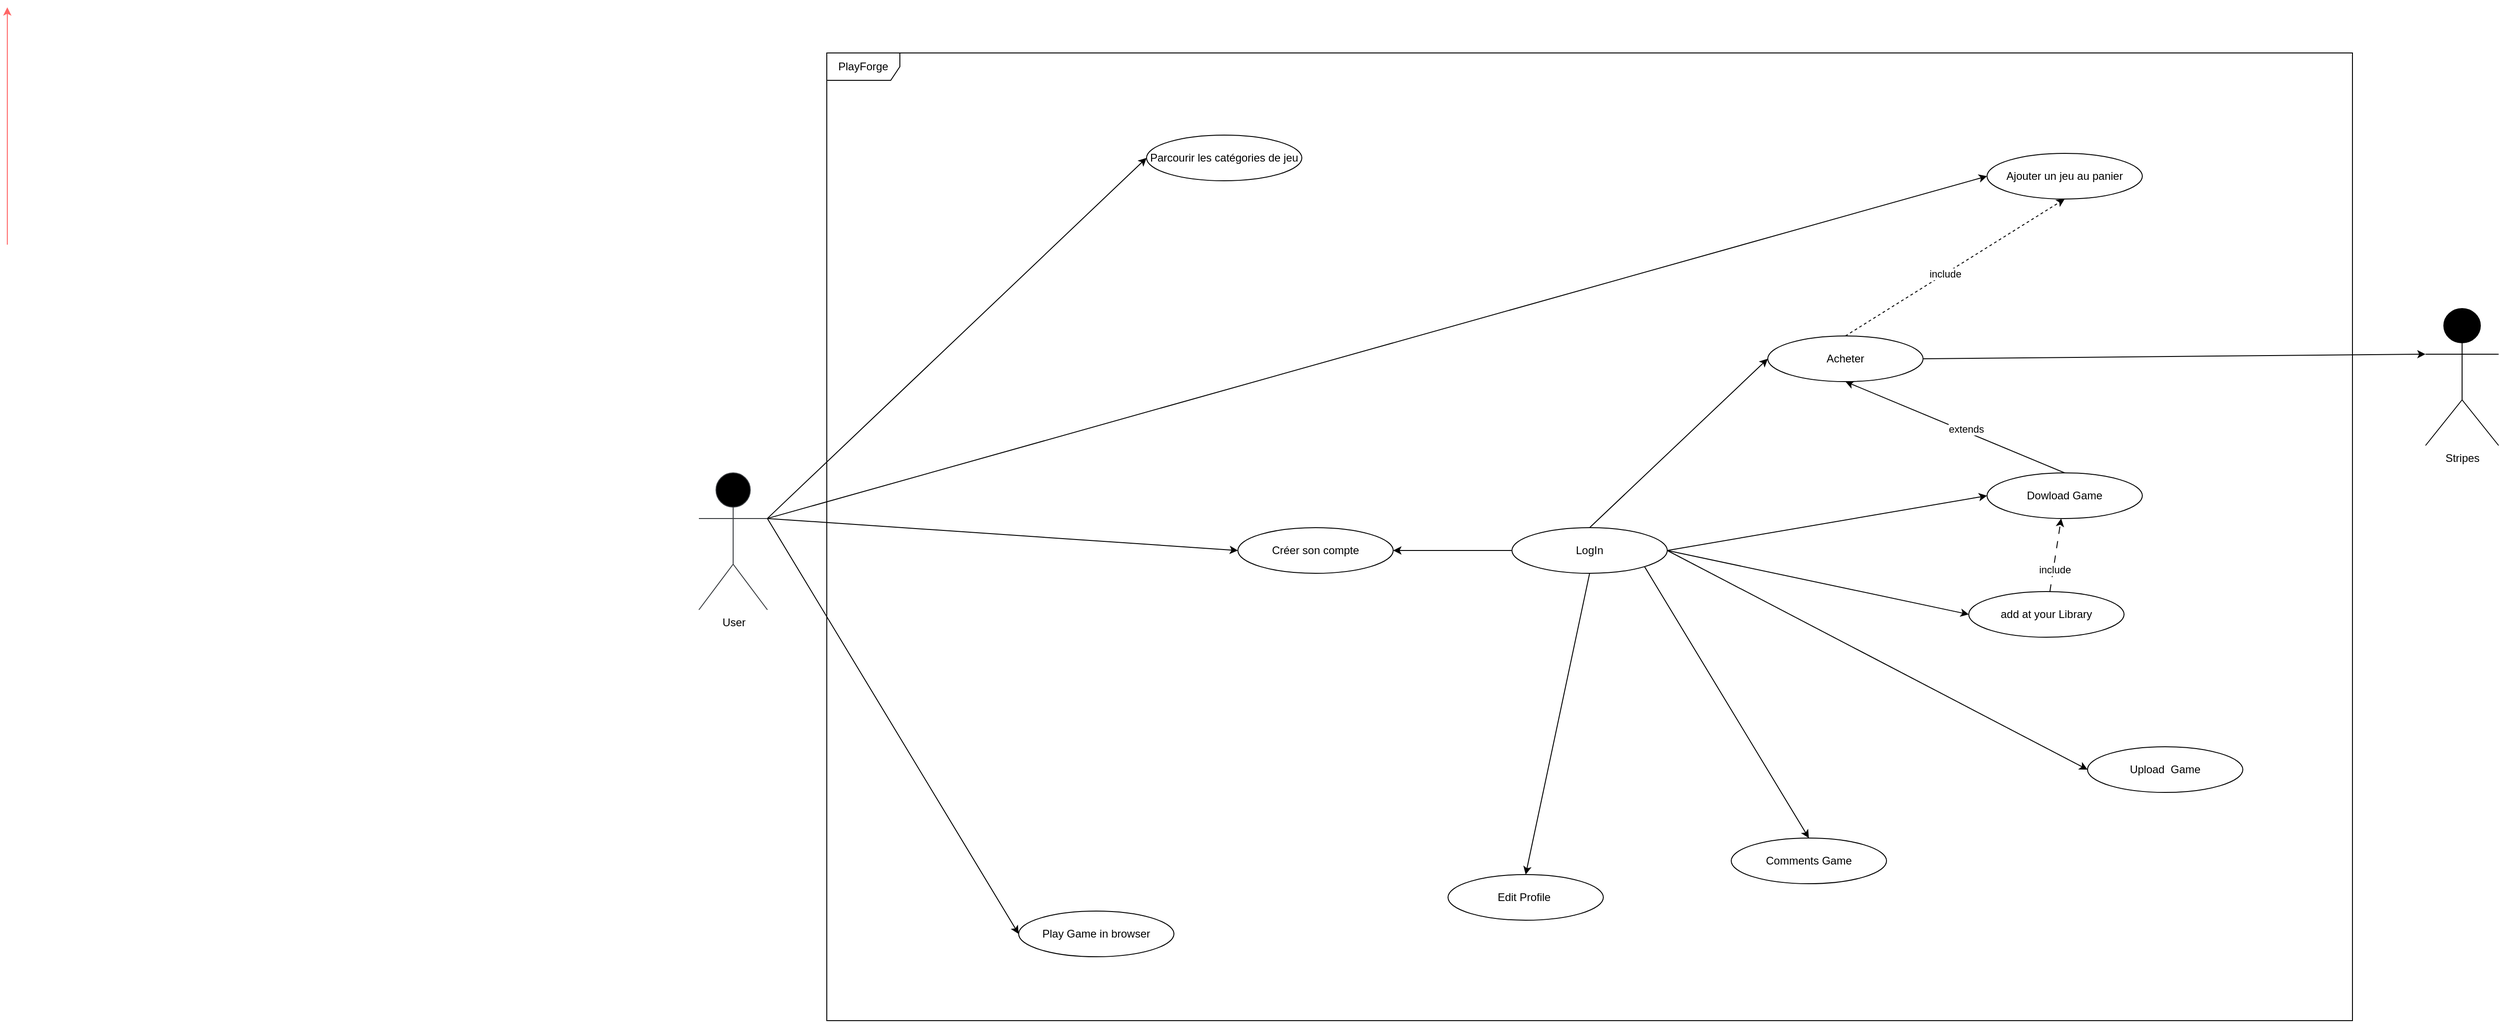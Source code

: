 <mxfile version="24.6.2" type="github">
  <diagram name="Page-1" id="ffuhlFCiFWuZsQcSOQGZ">
    <mxGraphModel dx="2252" dy="1186" grid="1" gridSize="10" guides="1" tooltips="1" connect="1" arrows="1" fold="1" page="1" pageScale="1" pageWidth="827" pageHeight="1169" math="0" shadow="0">
      <root>
        <mxCell id="0" />
        <mxCell id="1" parent="0" />
        <mxCell id="qyIQV4PcwVfE03mIObKh-26" style="edgeStyle=orthogonalEdgeStyle;rounded=0;orthogonalLoop=1;jettySize=auto;html=1;strokeColor=#FF6666;" edge="1" parent="1">
          <mxGeometry relative="1" as="geometry">
            <mxPoint x="103" y="770" as="sourcePoint" />
            <mxPoint x="103" y="510" as="targetPoint" />
          </mxGeometry>
        </mxCell>
        <mxCell id="qyIQV4PcwVfE03mIObKh-101" style="edgeStyle=none;rounded=0;orthogonalLoop=1;jettySize=auto;html=1;exitX=0.5;exitY=1;exitDx=0;exitDy=0;entryX=0.5;entryY=0;entryDx=0;entryDy=0;" edge="1" parent="1" source="qyIQV4PcwVfE03mIObKh-174" target="qyIQV4PcwVfE03mIObKh-47">
          <mxGeometry relative="1" as="geometry" />
        </mxCell>
        <mxCell id="qyIQV4PcwVfE03mIObKh-102" style="edgeStyle=none;rounded=0;orthogonalLoop=1;jettySize=auto;html=1;exitX=1;exitY=0.5;exitDx=0;exitDy=0;entryX=0;entryY=0.5;entryDx=0;entryDy=0;" edge="1" parent="1" source="qyIQV4PcwVfE03mIObKh-174" target="qyIQV4PcwVfE03mIObKh-54">
          <mxGeometry relative="1" as="geometry" />
        </mxCell>
        <mxCell id="qyIQV4PcwVfE03mIObKh-103" style="edgeStyle=none;rounded=0;orthogonalLoop=1;jettySize=auto;html=1;entryX=0.5;entryY=0;entryDx=0;entryDy=0;exitX=1;exitY=1;exitDx=0;exitDy=0;" edge="1" parent="1" source="qyIQV4PcwVfE03mIObKh-174" target="qyIQV4PcwVfE03mIObKh-55">
          <mxGeometry relative="1" as="geometry">
            <mxPoint x="1460" y="1040" as="sourcePoint" />
          </mxGeometry>
        </mxCell>
        <mxCell id="qyIQV4PcwVfE03mIObKh-106" style="edgeStyle=none;rounded=0;orthogonalLoop=1;jettySize=auto;html=1;exitX=0.5;exitY=0;exitDx=0;exitDy=0;entryX=0;entryY=0.5;entryDx=0;entryDy=0;" edge="1" parent="1" source="qyIQV4PcwVfE03mIObKh-174" target="qyIQV4PcwVfE03mIObKh-51">
          <mxGeometry relative="1" as="geometry" />
        </mxCell>
        <mxCell id="qyIQV4PcwVfE03mIObKh-107" style="edgeStyle=none;rounded=0;orthogonalLoop=1;jettySize=auto;html=1;exitX=1;exitY=0.5;exitDx=0;exitDy=0;entryX=0;entryY=0.5;entryDx=0;entryDy=0;" edge="1" parent="1" source="qyIQV4PcwVfE03mIObKh-174" target="qyIQV4PcwVfE03mIObKh-49">
          <mxGeometry relative="1" as="geometry" />
        </mxCell>
        <mxCell id="qyIQV4PcwVfE03mIObKh-108" style="edgeStyle=none;rounded=0;orthogonalLoop=1;jettySize=auto;html=1;exitX=1;exitY=0.5;exitDx=0;exitDy=0;entryX=0;entryY=0.5;entryDx=0;entryDy=0;" edge="1" parent="1" source="qyIQV4PcwVfE03mIObKh-174" target="qyIQV4PcwVfE03mIObKh-48">
          <mxGeometry relative="1" as="geometry" />
        </mxCell>
        <mxCell id="qyIQV4PcwVfE03mIObKh-178" style="rounded=0;orthogonalLoop=1;jettySize=auto;html=1;entryX=0;entryY=0.5;entryDx=0;entryDy=0;exitX=1;exitY=0.333;exitDx=0;exitDy=0;exitPerimeter=0;" edge="1" parent="1" source="qyIQV4PcwVfE03mIObKh-25" target="qyIQV4PcwVfE03mIObKh-53">
          <mxGeometry relative="1" as="geometry" />
        </mxCell>
        <mxCell id="qyIQV4PcwVfE03mIObKh-179" style="rounded=0;orthogonalLoop=1;jettySize=auto;html=1;exitX=1;exitY=0.333;exitDx=0;exitDy=0;exitPerimeter=0;entryX=0;entryY=0.5;entryDx=0;entryDy=0;" edge="1" parent="1" source="qyIQV4PcwVfE03mIObKh-25" target="qyIQV4PcwVfE03mIObKh-46">
          <mxGeometry relative="1" as="geometry" />
        </mxCell>
        <mxCell id="qyIQV4PcwVfE03mIObKh-180" style="edgeStyle=none;rounded=0;orthogonalLoop=1;jettySize=auto;html=1;exitX=1;exitY=0.333;exitDx=0;exitDy=0;exitPerimeter=0;entryX=0;entryY=0.5;entryDx=0;entryDy=0;" edge="1" parent="1" source="qyIQV4PcwVfE03mIObKh-25" target="qyIQV4PcwVfE03mIObKh-52">
          <mxGeometry relative="1" as="geometry" />
        </mxCell>
        <mxCell id="qyIQV4PcwVfE03mIObKh-181" style="edgeStyle=none;rounded=0;orthogonalLoop=1;jettySize=auto;html=1;exitX=1;exitY=0.333;exitDx=0;exitDy=0;exitPerimeter=0;entryX=0;entryY=0.5;entryDx=0;entryDy=0;" edge="1" parent="1" source="qyIQV4PcwVfE03mIObKh-25" target="qyIQV4PcwVfE03mIObKh-50">
          <mxGeometry relative="1" as="geometry" />
        </mxCell>
        <mxCell id="qyIQV4PcwVfE03mIObKh-25" value="User" style="shape=umlActor;verticalLabelPosition=bottom;verticalAlign=top;html=1;outlineConnect=0;fillColor=#000000;strokeColor=#36393d;" vertex="1" parent="1">
          <mxGeometry x="860" y="1020" width="75" height="150" as="geometry" />
        </mxCell>
        <mxCell id="qyIQV4PcwVfE03mIObKh-33" value="PlayForge" style="shape=umlFrame;whiteSpace=wrap;html=1;pointerEvents=0;width=80;height=30;" vertex="1" parent="1">
          <mxGeometry x="1000" y="560" width="1670" height="1060" as="geometry" />
        </mxCell>
        <mxCell id="qyIQV4PcwVfE03mIObKh-46" value="Créer son compte" style="ellipse;whiteSpace=wrap;html=1;" vertex="1" parent="1">
          <mxGeometry x="1450" y="1080" width="170" height="50" as="geometry" />
        </mxCell>
        <mxCell id="qyIQV4PcwVfE03mIObKh-47" value="Edit Profile&amp;nbsp;" style="ellipse;whiteSpace=wrap;html=1;" vertex="1" parent="1">
          <mxGeometry x="1680" y="1460" width="170" height="50" as="geometry" />
        </mxCell>
        <mxCell id="qyIQV4PcwVfE03mIObKh-48" value="Upload&amp;nbsp; Game" style="ellipse;whiteSpace=wrap;html=1;" vertex="1" parent="1">
          <mxGeometry x="2380" y="1320" width="170" height="50" as="geometry" />
        </mxCell>
        <mxCell id="qyIQV4PcwVfE03mIObKh-99" style="edgeStyle=none;rounded=0;orthogonalLoop=1;jettySize=auto;html=1;exitX=0.5;exitY=0;exitDx=0;exitDy=0;entryX=0.5;entryY=1;entryDx=0;entryDy=0;" edge="1" parent="1" source="qyIQV4PcwVfE03mIObKh-49" target="qyIQV4PcwVfE03mIObKh-51">
          <mxGeometry relative="1" as="geometry" />
        </mxCell>
        <mxCell id="qyIQV4PcwVfE03mIObKh-100" value="extends" style="edgeLabel;html=1;align=center;verticalAlign=middle;resizable=0;points=[];" vertex="1" connectable="0" parent="qyIQV4PcwVfE03mIObKh-99">
          <mxGeometry x="-0.091" y="-2" relative="1" as="geometry">
            <mxPoint y="-1" as="offset" />
          </mxGeometry>
        </mxCell>
        <mxCell id="qyIQV4PcwVfE03mIObKh-49" value="Dowload Game" style="ellipse;whiteSpace=wrap;html=1;" vertex="1" parent="1">
          <mxGeometry x="2270" y="1020" width="170" height="50" as="geometry" />
        </mxCell>
        <mxCell id="qyIQV4PcwVfE03mIObKh-50" value="Ajouter un jeu au panier" style="ellipse;whiteSpace=wrap;html=1;" vertex="1" parent="1">
          <mxGeometry x="2270" y="670" width="170" height="50" as="geometry" />
        </mxCell>
        <mxCell id="qyIQV4PcwVfE03mIObKh-96" style="rounded=0;orthogonalLoop=1;jettySize=auto;html=1;exitX=0.5;exitY=0;exitDx=0;exitDy=0;entryX=0.5;entryY=1;entryDx=0;entryDy=0;dashed=1;" edge="1" parent="1" source="qyIQV4PcwVfE03mIObKh-51" target="qyIQV4PcwVfE03mIObKh-50">
          <mxGeometry relative="1" as="geometry" />
        </mxCell>
        <mxCell id="qyIQV4PcwVfE03mIObKh-97" value="include" style="edgeLabel;html=1;align=center;verticalAlign=middle;resizable=0;points=[];" vertex="1" connectable="0" parent="qyIQV4PcwVfE03mIObKh-96">
          <mxGeometry x="-0.096" y="1" relative="1" as="geometry">
            <mxPoint x="1" as="offset" />
          </mxGeometry>
        </mxCell>
        <mxCell id="qyIQV4PcwVfE03mIObKh-51" value="Acheter" style="ellipse;whiteSpace=wrap;html=1;" vertex="1" parent="1">
          <mxGeometry x="2030" y="870" width="170" height="50" as="geometry" />
        </mxCell>
        <mxCell id="qyIQV4PcwVfE03mIObKh-52" value="Parcourir les catégories de jeu" style="ellipse;whiteSpace=wrap;html=1;" vertex="1" parent="1">
          <mxGeometry x="1350" y="650" width="170" height="50" as="geometry" />
        </mxCell>
        <mxCell id="qyIQV4PcwVfE03mIObKh-53" value="Play Game in browser" style="ellipse;whiteSpace=wrap;html=1;" vertex="1" parent="1">
          <mxGeometry x="1210" y="1500" width="170" height="50" as="geometry" />
        </mxCell>
        <mxCell id="qyIQV4PcwVfE03mIObKh-171" style="rounded=0;orthogonalLoop=1;jettySize=auto;html=1;dashed=1;dashPattern=8 8;" edge="1" parent="1" source="qyIQV4PcwVfE03mIObKh-54" target="qyIQV4PcwVfE03mIObKh-49">
          <mxGeometry relative="1" as="geometry" />
        </mxCell>
        <mxCell id="qyIQV4PcwVfE03mIObKh-172" value="include" style="edgeLabel;html=1;align=center;verticalAlign=middle;resizable=0;points=[];" vertex="1" connectable="0" parent="qyIQV4PcwVfE03mIObKh-171">
          <mxGeometry x="-0.396" y="-1" relative="1" as="geometry">
            <mxPoint as="offset" />
          </mxGeometry>
        </mxCell>
        <mxCell id="qyIQV4PcwVfE03mIObKh-54" value="add at your Library" style="ellipse;whiteSpace=wrap;html=1;" vertex="1" parent="1">
          <mxGeometry x="2250" y="1150" width="170" height="50" as="geometry" />
        </mxCell>
        <mxCell id="qyIQV4PcwVfE03mIObKh-55" value="Comments Game" style="ellipse;whiteSpace=wrap;html=1;" vertex="1" parent="1">
          <mxGeometry x="1990" y="1420" width="170" height="50" as="geometry" />
        </mxCell>
        <mxCell id="qyIQV4PcwVfE03mIObKh-76" value="Stripes" style="shape=umlActor;verticalLabelPosition=bottom;verticalAlign=top;html=1;fillColor=#000000;" vertex="1" parent="1">
          <mxGeometry x="2750" y="840" width="80" height="150" as="geometry" />
        </mxCell>
        <mxCell id="qyIQV4PcwVfE03mIObKh-110" style="edgeStyle=none;rounded=0;orthogonalLoop=1;jettySize=auto;html=1;exitX=1;exitY=0.5;exitDx=0;exitDy=0;entryX=0;entryY=0.333;entryDx=0;entryDy=0;entryPerimeter=0;" edge="1" parent="1" source="qyIQV4PcwVfE03mIObKh-51" target="qyIQV4PcwVfE03mIObKh-76">
          <mxGeometry relative="1" as="geometry" />
        </mxCell>
        <mxCell id="qyIQV4PcwVfE03mIObKh-124" style="edgeStyle=none;rounded=0;orthogonalLoop=1;jettySize=auto;html=1;exitX=0.5;exitY=1;exitDx=0;exitDy=0;" edge="1" parent="1" source="qyIQV4PcwVfE03mIObKh-54" target="qyIQV4PcwVfE03mIObKh-54">
          <mxGeometry relative="1" as="geometry" />
        </mxCell>
        <mxCell id="qyIQV4PcwVfE03mIObKh-183" style="edgeStyle=none;rounded=0;orthogonalLoop=1;jettySize=auto;html=1;entryX=1;entryY=0.5;entryDx=0;entryDy=0;exitX=0;exitY=0.5;exitDx=0;exitDy=0;" edge="1" parent="1" source="qyIQV4PcwVfE03mIObKh-174" target="qyIQV4PcwVfE03mIObKh-46">
          <mxGeometry relative="1" as="geometry" />
        </mxCell>
        <mxCell id="qyIQV4PcwVfE03mIObKh-174" value="LogIn" style="ellipse;whiteSpace=wrap;html=1;" vertex="1" parent="1">
          <mxGeometry x="1750" y="1080" width="170" height="50" as="geometry" />
        </mxCell>
      </root>
    </mxGraphModel>
  </diagram>
</mxfile>

